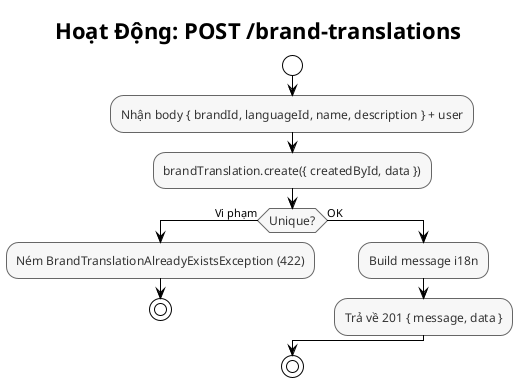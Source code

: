 @startuml Brand Translation - Create Activity
!theme plain
skinparam backgroundColor #FFFFFF
skinparam activityFontSize 12
skinparam activityFontColor #333333
skinparam activityBorderColor #666666
skinparam activityBackgroundColor #F7F7F7

title Hoạt Động: POST /brand-translations

start
:Nhận body { brandId, languageId, name, description } + user;
:brandTranslation.create({ createdById, data });
if (Unique?) then (Vi phạm)
  :Ném BrandTranslationAlreadyExistsException (422);
  stop
else (OK)
  :Build message i18n;
  :Trả về 201 { message, data };
endif
stop

@enduml


